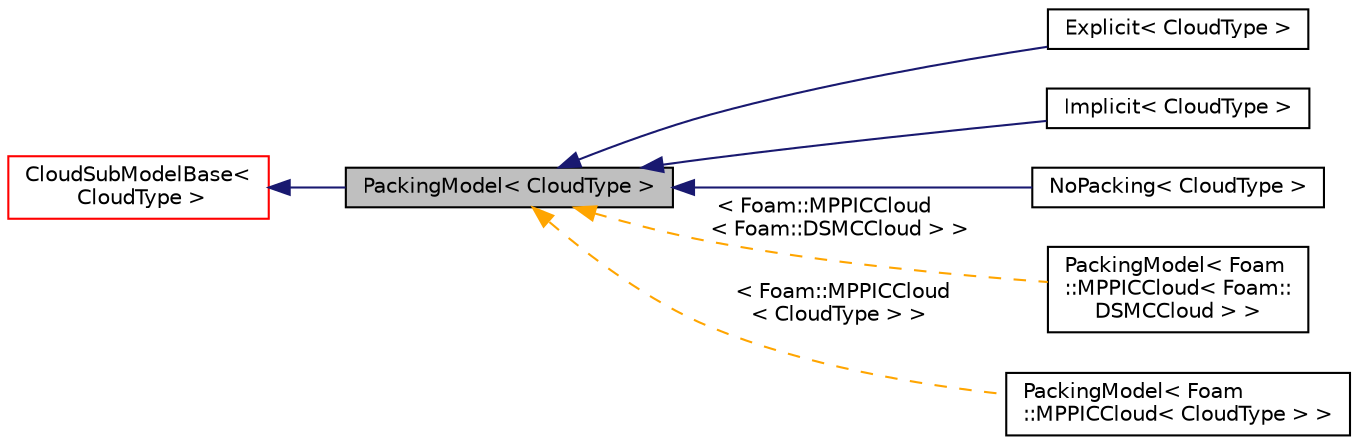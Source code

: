 digraph "PackingModel&lt; CloudType &gt;"
{
  bgcolor="transparent";
  edge [fontname="Helvetica",fontsize="10",labelfontname="Helvetica",labelfontsize="10"];
  node [fontname="Helvetica",fontsize="10",shape=record];
  rankdir="LR";
  Node0 [label="PackingModel\< CloudType \>",height=0.2,width=0.4,color="black", fillcolor="grey75", style="filled", fontcolor="black"];
  Node1 -> Node0 [dir="back",color="midnightblue",fontsize="10",style="solid",fontname="Helvetica"];
  Node1 [label="CloudSubModelBase\<\l CloudType \>",height=0.2,width=0.4,color="red",URL="$a25133.html",tooltip="Base class for cloud sub-models. "];
  Node0 -> Node3 [dir="back",color="midnightblue",fontsize="10",style="solid",fontname="Helvetica"];
  Node3 [label="Explicit\< CloudType \>",height=0.2,width=0.4,color="black",URL="$a25381.html",tooltip="Explicit model for applying an inter-particle stress to the particles. "];
  Node0 -> Node4 [dir="back",color="midnightblue",fontsize="10",style="solid",fontname="Helvetica"];
  Node4 [label="Implicit\< CloudType \>",height=0.2,width=0.4,color="black",URL="$a25385.html",tooltip="Implicit model for applying an inter-particle stress to the particles. "];
  Node0 -> Node5 [dir="back",color="midnightblue",fontsize="10",style="solid",fontname="Helvetica"];
  Node5 [label="NoPacking\< CloudType \>",height=0.2,width=0.4,color="black",URL="$a25389.html"];
  Node0 -> Node6 [dir="back",color="orange",fontsize="10",style="dashed",label=" \< Foam::MPPICCloud\l\< Foam::DSMCCloud \> \>" ,fontname="Helvetica"];
  Node6 [label="PackingModel\< Foam\l::MPPICCloud\< Foam::\lDSMCCloud \> \>",height=0.2,width=0.4,color="black",URL="$a24917.html"];
  Node0 -> Node7 [dir="back",color="orange",fontsize="10",style="dashed",label=" \< Foam::MPPICCloud\l\< CloudType \> \>" ,fontname="Helvetica"];
  Node7 [label="PackingModel\< Foam\l::MPPICCloud\< CloudType \> \>",height=0.2,width=0.4,color="black",URL="$a24917.html"];
}
